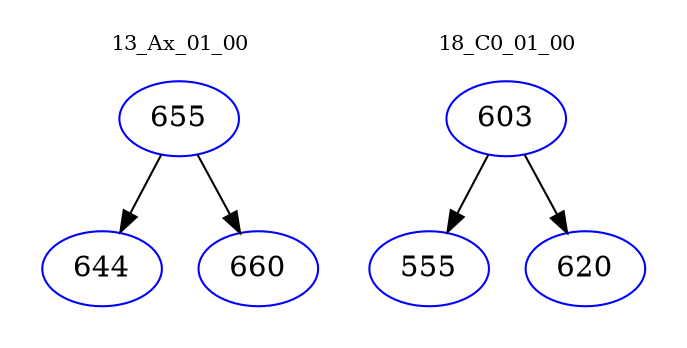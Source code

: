 digraph{
subgraph cluster_0 {
color = white
label = "13_Ax_01_00";
fontsize=10;
T0_655 [label="655", color="blue"]
T0_655 -> T0_644 [color="black"]
T0_644 [label="644", color="blue"]
T0_655 -> T0_660 [color="black"]
T0_660 [label="660", color="blue"]
}
subgraph cluster_1 {
color = white
label = "18_C0_01_00";
fontsize=10;
T1_603 [label="603", color="blue"]
T1_603 -> T1_555 [color="black"]
T1_555 [label="555", color="blue"]
T1_603 -> T1_620 [color="black"]
T1_620 [label="620", color="blue"]
}
}
